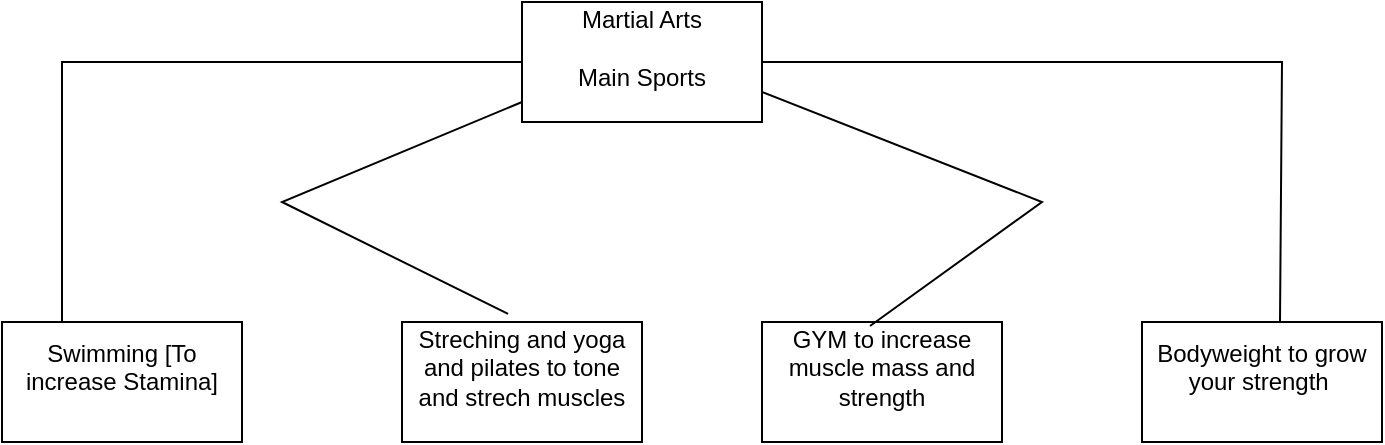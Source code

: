 <mxfile version="25.0.3">
  <diagram name="Page-1" id="ep_53Sz6A9_Jnus-veDO">
    <mxGraphModel dx="1026" dy="650" grid="1" gridSize="10" guides="1" tooltips="1" connect="1" arrows="1" fold="1" page="1" pageScale="1" pageWidth="827" pageHeight="1169" math="0" shadow="0">
      <root>
        <mxCell id="0" />
        <mxCell id="1" parent="0" />
        <mxCell id="b5Oa3P-CXQSh83IXfHzO-1" value="Martial Arts&lt;div&gt;&lt;br&gt;&lt;/div&gt;&lt;div&gt;Main Sports&lt;/div&gt;&lt;div&gt;&lt;br&gt;&lt;/div&gt;" style="rounded=0;whiteSpace=wrap;html=1;" vertex="1" parent="1">
          <mxGeometry x="350" y="50" width="120" height="60" as="geometry" />
        </mxCell>
        <mxCell id="b5Oa3P-CXQSh83IXfHzO-3" value="Swimming [To increase Stamina]&lt;div&gt;&lt;br&gt;&lt;/div&gt;" style="rounded=0;whiteSpace=wrap;html=1;" vertex="1" parent="1">
          <mxGeometry x="90" y="210" width="120" height="60" as="geometry" />
        </mxCell>
        <mxCell id="b5Oa3P-CXQSh83IXfHzO-4" value="&lt;div&gt;Streching and yoga and pilates to tone and strech muscles&lt;/div&gt;&lt;div&gt;&lt;br&gt;&lt;/div&gt;" style="rounded=0;whiteSpace=wrap;html=1;" vertex="1" parent="1">
          <mxGeometry x="290" y="210" width="120" height="60" as="geometry" />
        </mxCell>
        <mxCell id="b5Oa3P-CXQSh83IXfHzO-5" value="&lt;div&gt;GYM to increase muscle mass and strength&lt;/div&gt;&lt;div&gt;&lt;br&gt;&lt;/div&gt;" style="rounded=0;whiteSpace=wrap;html=1;" vertex="1" parent="1">
          <mxGeometry x="470" y="210" width="120" height="60" as="geometry" />
        </mxCell>
        <mxCell id="b5Oa3P-CXQSh83IXfHzO-6" value="&lt;div&gt;Bodyweight to grow your strength&amp;nbsp;&lt;/div&gt;&lt;div&gt;&lt;br&gt;&lt;/div&gt;" style="rounded=0;whiteSpace=wrap;html=1;" vertex="1" parent="1">
          <mxGeometry x="660" y="210" width="120" height="60" as="geometry" />
        </mxCell>
        <mxCell id="b5Oa3P-CXQSh83IXfHzO-7" value="" style="endArrow=none;html=1;rounded=0;exitX=0.25;exitY=0;exitDx=0;exitDy=0;" edge="1" parent="1" source="b5Oa3P-CXQSh83IXfHzO-3" target="b5Oa3P-CXQSh83IXfHzO-1">
          <mxGeometry width="50" height="50" relative="1" as="geometry">
            <mxPoint x="390" y="360" as="sourcePoint" />
            <mxPoint x="440" y="310" as="targetPoint" />
            <Array as="points">
              <mxPoint x="120" y="80" />
            </Array>
          </mxGeometry>
        </mxCell>
        <mxCell id="b5Oa3P-CXQSh83IXfHzO-8" value="" style="endArrow=none;html=1;rounded=0;exitX=0.442;exitY=-0.067;exitDx=0;exitDy=0;exitPerimeter=0;" edge="1" parent="1" source="b5Oa3P-CXQSh83IXfHzO-4">
          <mxGeometry width="50" height="50" relative="1" as="geometry">
            <mxPoint x="130" y="220" as="sourcePoint" />
            <mxPoint x="350" y="100" as="targetPoint" />
            <Array as="points">
              <mxPoint x="230" y="150" />
            </Array>
          </mxGeometry>
        </mxCell>
        <mxCell id="b5Oa3P-CXQSh83IXfHzO-9" value="" style="endArrow=none;html=1;rounded=0;exitX=0.45;exitY=0.033;exitDx=0;exitDy=0;exitPerimeter=0;entryX=1;entryY=0.75;entryDx=0;entryDy=0;" edge="1" parent="1" source="b5Oa3P-CXQSh83IXfHzO-5" target="b5Oa3P-CXQSh83IXfHzO-1">
          <mxGeometry width="50" height="50" relative="1" as="geometry">
            <mxPoint x="353" y="216" as="sourcePoint" />
            <mxPoint x="360" y="110" as="targetPoint" />
            <Array as="points">
              <mxPoint x="610" y="150" />
            </Array>
          </mxGeometry>
        </mxCell>
        <mxCell id="b5Oa3P-CXQSh83IXfHzO-10" value="" style="endArrow=none;html=1;rounded=0;exitX=0.575;exitY=0;exitDx=0;exitDy=0;exitPerimeter=0;entryX=1;entryY=0.5;entryDx=0;entryDy=0;" edge="1" parent="1" source="b5Oa3P-CXQSh83IXfHzO-6" target="b5Oa3P-CXQSh83IXfHzO-1">
          <mxGeometry width="50" height="50" relative="1" as="geometry">
            <mxPoint x="534" y="222" as="sourcePoint" />
            <mxPoint x="480" y="105" as="targetPoint" />
            <Array as="points">
              <mxPoint x="730" y="80" />
            </Array>
          </mxGeometry>
        </mxCell>
      </root>
    </mxGraphModel>
  </diagram>
</mxfile>
